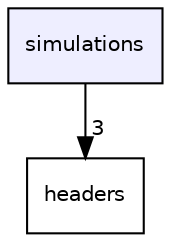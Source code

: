 digraph "simulations" {
  compound=true
  node [ fontsize="10", fontname="Helvetica"];
  edge [ labelfontsize="10", labelfontname="Helvetica"];
  dir_83271c016684bff04ce022d17a2ba8ac [shape=box, label="simulations", style="filled", fillcolor="#eeeeff", pencolor="black", URL="dir_83271c016684bff04ce022d17a2ba8ac.html"];
  dir_7f57b1e41c5acd0e859ae5f3a2b075a9 [shape=box label="headers" URL="dir_7f57b1e41c5acd0e859ae5f3a2b075a9.html"];
  dir_83271c016684bff04ce022d17a2ba8ac->dir_7f57b1e41c5acd0e859ae5f3a2b075a9 [headlabel="3", labeldistance=1.5 headhref="dir_000001_000000.html"];
}
